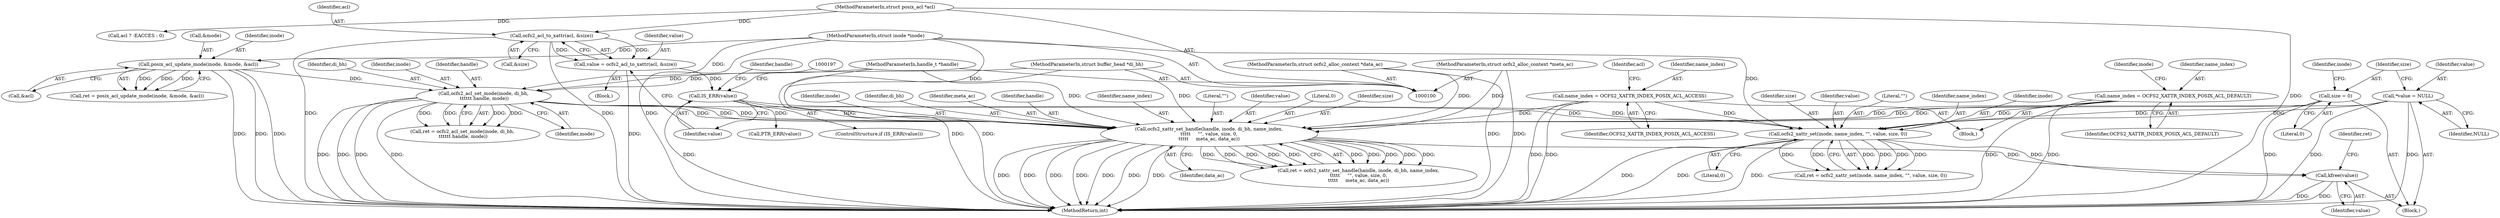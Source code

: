digraph "0_linux_073931017b49d9458aa351605b43a7e34598caef_9@API" {
"1000225" [label="(Call,kfree(value))"];
"1000204" [label="(Call,ocfs2_xattr_set_handle(handle, inode, di_bh, name_index,\n\t\t\t\t\t     \"\", value, size, 0,\n\t\t\t\t\t     meta_ac, data_ac))"];
"1000152" [label="(Call,ocfs2_acl_set_mode(inode, di_bh,\n \t\t\t\t\t\t handle, mode))"];
"1000140" [label="(Call,posix_acl_update_mode(inode, &mode, &acl))"];
"1000102" [label="(MethodParameterIn,struct inode *inode)"];
"1000103" [label="(MethodParameterIn,struct buffer_head *di_bh)"];
"1000101" [label="(MethodParameterIn,handle_t *handle)"];
"1000163" [label="(Call,name_index = OCFS2_XATTR_INDEX_POSIX_ACL_DEFAULT)"];
"1000131" [label="(Call,name_index = OCFS2_XATTR_INDEX_POSIX_ACL_ACCESS)"];
"1000193" [label="(Call,IS_ERR(value))"];
"1000186" [label="(Call,value = ocfs2_acl_to_xattr(acl, &size))"];
"1000188" [label="(Call,ocfs2_acl_to_xattr(acl, &size))"];
"1000105" [label="(MethodParameterIn,struct posix_acl *acl)"];
"1000111" [label="(Call,*value = NULL)"];
"1000115" [label="(Call,size = 0)"];
"1000106" [label="(MethodParameterIn,struct ocfs2_alloc_context *meta_ac)"];
"1000107" [label="(MethodParameterIn,struct ocfs2_alloc_context *data_ac)"];
"1000218" [label="(Call,ocfs2_xattr_set(inode, name_index, \"\", value, size, 0))"];
"1000165" [label="(Identifier,OCFS2_XATTR_INDEX_POSIX_ACL_DEFAULT)"];
"1000106" [label="(MethodParameterIn,struct ocfs2_alloc_context *meta_ac)"];
"1000140" [label="(Call,posix_acl_update_mode(inode, &mode, &acl))"];
"1000112" [label="(Identifier,value)"];
"1000164" [label="(Identifier,name_index)"];
"1000122" [label="(Identifier,inode)"];
"1000219" [label="(Identifier,inode)"];
"1000223" [label="(Identifier,size)"];
"1000229" [label="(MethodReturn,int)"];
"1000113" [label="(Identifier,NULL)"];
"1000116" [label="(Identifier,size)"];
"1000170" [label="(Identifier,inode)"];
"1000222" [label="(Identifier,value)"];
"1000194" [label="(Identifier,value)"];
"1000218" [label="(Call,ocfs2_xattr_set(inode, name_index, \"\", value, size, 0))"];
"1000214" [label="(Identifier,data_ac)"];
"1000152" [label="(Call,ocfs2_acl_set_mode(inode, di_bh,\n \t\t\t\t\t\t handle, mode))"];
"1000101" [label="(MethodParameterIn,handle_t *handle)"];
"1000111" [label="(Call,*value = NULL)"];
"1000144" [label="(Call,&acl)"];
"1000206" [label="(Identifier,inode)"];
"1000192" [label="(ControlStructure,if (IS_ERR(value)))"];
"1000187" [label="(Identifier,value)"];
"1000173" [label="(Call,acl ? -EACCES : 0)"];
"1000207" [label="(Identifier,di_bh)"];
"1000213" [label="(Identifier,meta_ac)"];
"1000108" [label="(Block,)"];
"1000205" [label="(Identifier,handle)"];
"1000107" [label="(MethodParameterIn,struct ocfs2_alloc_context *data_ac)"];
"1000225" [label="(Call,kfree(value))"];
"1000198" [label="(Call,PTR_ERR(value))"];
"1000133" [label="(Identifier,OCFS2_XATTR_INDEX_POSIX_ACL_ACCESS)"];
"1000224" [label="(Literal,0)"];
"1000221" [label="(Literal,\"\")"];
"1000208" [label="(Identifier,name_index)"];
"1000209" [label="(Literal,\"\")"];
"1000154" [label="(Identifier,di_bh)"];
"1000103" [label="(MethodParameterIn,struct buffer_head *di_bh)"];
"1000186" [label="(Call,value = ocfs2_acl_to_xattr(acl, &size))"];
"1000226" [label="(Identifier,value)"];
"1000210" [label="(Identifier,value)"];
"1000193" [label="(Call,IS_ERR(value))"];
"1000131" [label="(Call,name_index = OCFS2_XATTR_INDEX_POSIX_ACL_ACCESS)"];
"1000150" [label="(Call,ret = ocfs2_acl_set_mode(inode, di_bh,\n \t\t\t\t\t\t handle, mode))"];
"1000190" [label="(Call,&size)"];
"1000115" [label="(Call,size = 0)"];
"1000138" [label="(Call,ret = posix_acl_update_mode(inode, &mode, &acl))"];
"1000212" [label="(Literal,0)"];
"1000129" [label="(Block,)"];
"1000202" [label="(Call,ret = ocfs2_xattr_set_handle(handle, inode, di_bh, name_index,\n\t\t\t\t\t     \"\", value, size, 0,\n\t\t\t\t\t     meta_ac, data_ac))"];
"1000153" [label="(Identifier,inode)"];
"1000142" [label="(Call,&mode)"];
"1000185" [label="(Block,)"];
"1000188" [label="(Call,ocfs2_acl_to_xattr(acl, &size))"];
"1000155" [label="(Identifier,handle)"];
"1000102" [label="(MethodParameterIn,struct inode *inode)"];
"1000204" [label="(Call,ocfs2_xattr_set_handle(handle, inode, di_bh, name_index,\n\t\t\t\t\t     \"\", value, size, 0,\n\t\t\t\t\t     meta_ac, data_ac))"];
"1000105" [label="(MethodParameterIn,struct posix_acl *acl)"];
"1000135" [label="(Identifier,acl)"];
"1000201" [label="(Identifier,handle)"];
"1000228" [label="(Identifier,ret)"];
"1000156" [label="(Identifier,mode)"];
"1000216" [label="(Call,ret = ocfs2_xattr_set(inode, name_index, \"\", value, size, 0))"];
"1000132" [label="(Identifier,name_index)"];
"1000220" [label="(Identifier,name_index)"];
"1000189" [label="(Identifier,acl)"];
"1000141" [label="(Identifier,inode)"];
"1000117" [label="(Literal,0)"];
"1000211" [label="(Identifier,size)"];
"1000163" [label="(Call,name_index = OCFS2_XATTR_INDEX_POSIX_ACL_DEFAULT)"];
"1000225" -> "1000108"  [label="AST: "];
"1000225" -> "1000226"  [label="CFG: "];
"1000226" -> "1000225"  [label="AST: "];
"1000228" -> "1000225"  [label="CFG: "];
"1000225" -> "1000229"  [label="DDG: "];
"1000225" -> "1000229"  [label="DDG: "];
"1000204" -> "1000225"  [label="DDG: "];
"1000218" -> "1000225"  [label="DDG: "];
"1000204" -> "1000202"  [label="AST: "];
"1000204" -> "1000214"  [label="CFG: "];
"1000205" -> "1000204"  [label="AST: "];
"1000206" -> "1000204"  [label="AST: "];
"1000207" -> "1000204"  [label="AST: "];
"1000208" -> "1000204"  [label="AST: "];
"1000209" -> "1000204"  [label="AST: "];
"1000210" -> "1000204"  [label="AST: "];
"1000211" -> "1000204"  [label="AST: "];
"1000212" -> "1000204"  [label="AST: "];
"1000213" -> "1000204"  [label="AST: "];
"1000214" -> "1000204"  [label="AST: "];
"1000202" -> "1000204"  [label="CFG: "];
"1000204" -> "1000229"  [label="DDG: "];
"1000204" -> "1000229"  [label="DDG: "];
"1000204" -> "1000229"  [label="DDG: "];
"1000204" -> "1000229"  [label="DDG: "];
"1000204" -> "1000229"  [label="DDG: "];
"1000204" -> "1000229"  [label="DDG: "];
"1000204" -> "1000229"  [label="DDG: "];
"1000204" -> "1000202"  [label="DDG: "];
"1000204" -> "1000202"  [label="DDG: "];
"1000204" -> "1000202"  [label="DDG: "];
"1000204" -> "1000202"  [label="DDG: "];
"1000204" -> "1000202"  [label="DDG: "];
"1000204" -> "1000202"  [label="DDG: "];
"1000204" -> "1000202"  [label="DDG: "];
"1000204" -> "1000202"  [label="DDG: "];
"1000204" -> "1000202"  [label="DDG: "];
"1000204" -> "1000202"  [label="DDG: "];
"1000152" -> "1000204"  [label="DDG: "];
"1000152" -> "1000204"  [label="DDG: "];
"1000152" -> "1000204"  [label="DDG: "];
"1000101" -> "1000204"  [label="DDG: "];
"1000102" -> "1000204"  [label="DDG: "];
"1000103" -> "1000204"  [label="DDG: "];
"1000163" -> "1000204"  [label="DDG: "];
"1000131" -> "1000204"  [label="DDG: "];
"1000193" -> "1000204"  [label="DDG: "];
"1000111" -> "1000204"  [label="DDG: "];
"1000115" -> "1000204"  [label="DDG: "];
"1000106" -> "1000204"  [label="DDG: "];
"1000107" -> "1000204"  [label="DDG: "];
"1000152" -> "1000150"  [label="AST: "];
"1000152" -> "1000156"  [label="CFG: "];
"1000153" -> "1000152"  [label="AST: "];
"1000154" -> "1000152"  [label="AST: "];
"1000155" -> "1000152"  [label="AST: "];
"1000156" -> "1000152"  [label="AST: "];
"1000150" -> "1000152"  [label="CFG: "];
"1000152" -> "1000229"  [label="DDG: "];
"1000152" -> "1000229"  [label="DDG: "];
"1000152" -> "1000229"  [label="DDG: "];
"1000152" -> "1000229"  [label="DDG: "];
"1000152" -> "1000150"  [label="DDG: "];
"1000152" -> "1000150"  [label="DDG: "];
"1000152" -> "1000150"  [label="DDG: "];
"1000152" -> "1000150"  [label="DDG: "];
"1000140" -> "1000152"  [label="DDG: "];
"1000102" -> "1000152"  [label="DDG: "];
"1000103" -> "1000152"  [label="DDG: "];
"1000101" -> "1000152"  [label="DDG: "];
"1000152" -> "1000218"  [label="DDG: "];
"1000140" -> "1000138"  [label="AST: "];
"1000140" -> "1000144"  [label="CFG: "];
"1000141" -> "1000140"  [label="AST: "];
"1000142" -> "1000140"  [label="AST: "];
"1000144" -> "1000140"  [label="AST: "];
"1000138" -> "1000140"  [label="CFG: "];
"1000140" -> "1000229"  [label="DDG: "];
"1000140" -> "1000229"  [label="DDG: "];
"1000140" -> "1000229"  [label="DDG: "];
"1000140" -> "1000138"  [label="DDG: "];
"1000140" -> "1000138"  [label="DDG: "];
"1000140" -> "1000138"  [label="DDG: "];
"1000102" -> "1000140"  [label="DDG: "];
"1000102" -> "1000100"  [label="AST: "];
"1000102" -> "1000229"  [label="DDG: "];
"1000102" -> "1000218"  [label="DDG: "];
"1000103" -> "1000100"  [label="AST: "];
"1000103" -> "1000229"  [label="DDG: "];
"1000101" -> "1000100"  [label="AST: "];
"1000101" -> "1000229"  [label="DDG: "];
"1000163" -> "1000129"  [label="AST: "];
"1000163" -> "1000165"  [label="CFG: "];
"1000164" -> "1000163"  [label="AST: "];
"1000165" -> "1000163"  [label="AST: "];
"1000170" -> "1000163"  [label="CFG: "];
"1000163" -> "1000229"  [label="DDG: "];
"1000163" -> "1000229"  [label="DDG: "];
"1000163" -> "1000218"  [label="DDG: "];
"1000131" -> "1000129"  [label="AST: "];
"1000131" -> "1000133"  [label="CFG: "];
"1000132" -> "1000131"  [label="AST: "];
"1000133" -> "1000131"  [label="AST: "];
"1000135" -> "1000131"  [label="CFG: "];
"1000131" -> "1000229"  [label="DDG: "];
"1000131" -> "1000229"  [label="DDG: "];
"1000131" -> "1000218"  [label="DDG: "];
"1000193" -> "1000192"  [label="AST: "];
"1000193" -> "1000194"  [label="CFG: "];
"1000194" -> "1000193"  [label="AST: "];
"1000197" -> "1000193"  [label="CFG: "];
"1000201" -> "1000193"  [label="CFG: "];
"1000193" -> "1000229"  [label="DDG: "];
"1000186" -> "1000193"  [label="DDG: "];
"1000193" -> "1000198"  [label="DDG: "];
"1000193" -> "1000218"  [label="DDG: "];
"1000186" -> "1000185"  [label="AST: "];
"1000186" -> "1000188"  [label="CFG: "];
"1000187" -> "1000186"  [label="AST: "];
"1000188" -> "1000186"  [label="AST: "];
"1000194" -> "1000186"  [label="CFG: "];
"1000186" -> "1000229"  [label="DDG: "];
"1000188" -> "1000186"  [label="DDG: "];
"1000188" -> "1000186"  [label="DDG: "];
"1000188" -> "1000190"  [label="CFG: "];
"1000189" -> "1000188"  [label="AST: "];
"1000190" -> "1000188"  [label="AST: "];
"1000188" -> "1000229"  [label="DDG: "];
"1000188" -> "1000229"  [label="DDG: "];
"1000105" -> "1000188"  [label="DDG: "];
"1000105" -> "1000100"  [label="AST: "];
"1000105" -> "1000229"  [label="DDG: "];
"1000105" -> "1000173"  [label="DDG: "];
"1000111" -> "1000108"  [label="AST: "];
"1000111" -> "1000113"  [label="CFG: "];
"1000112" -> "1000111"  [label="AST: "];
"1000113" -> "1000111"  [label="AST: "];
"1000116" -> "1000111"  [label="CFG: "];
"1000111" -> "1000229"  [label="DDG: "];
"1000111" -> "1000229"  [label="DDG: "];
"1000111" -> "1000218"  [label="DDG: "];
"1000115" -> "1000108"  [label="AST: "];
"1000115" -> "1000117"  [label="CFG: "];
"1000116" -> "1000115"  [label="AST: "];
"1000117" -> "1000115"  [label="AST: "];
"1000122" -> "1000115"  [label="CFG: "];
"1000115" -> "1000229"  [label="DDG: "];
"1000115" -> "1000218"  [label="DDG: "];
"1000106" -> "1000100"  [label="AST: "];
"1000106" -> "1000229"  [label="DDG: "];
"1000107" -> "1000100"  [label="AST: "];
"1000107" -> "1000229"  [label="DDG: "];
"1000218" -> "1000216"  [label="AST: "];
"1000218" -> "1000224"  [label="CFG: "];
"1000219" -> "1000218"  [label="AST: "];
"1000220" -> "1000218"  [label="AST: "];
"1000221" -> "1000218"  [label="AST: "];
"1000222" -> "1000218"  [label="AST: "];
"1000223" -> "1000218"  [label="AST: "];
"1000224" -> "1000218"  [label="AST: "];
"1000216" -> "1000218"  [label="CFG: "];
"1000218" -> "1000229"  [label="DDG: "];
"1000218" -> "1000229"  [label="DDG: "];
"1000218" -> "1000229"  [label="DDG: "];
"1000218" -> "1000216"  [label="DDG: "];
"1000218" -> "1000216"  [label="DDG: "];
"1000218" -> "1000216"  [label="DDG: "];
"1000218" -> "1000216"  [label="DDG: "];
"1000218" -> "1000216"  [label="DDG: "];
"1000218" -> "1000216"  [label="DDG: "];
}
